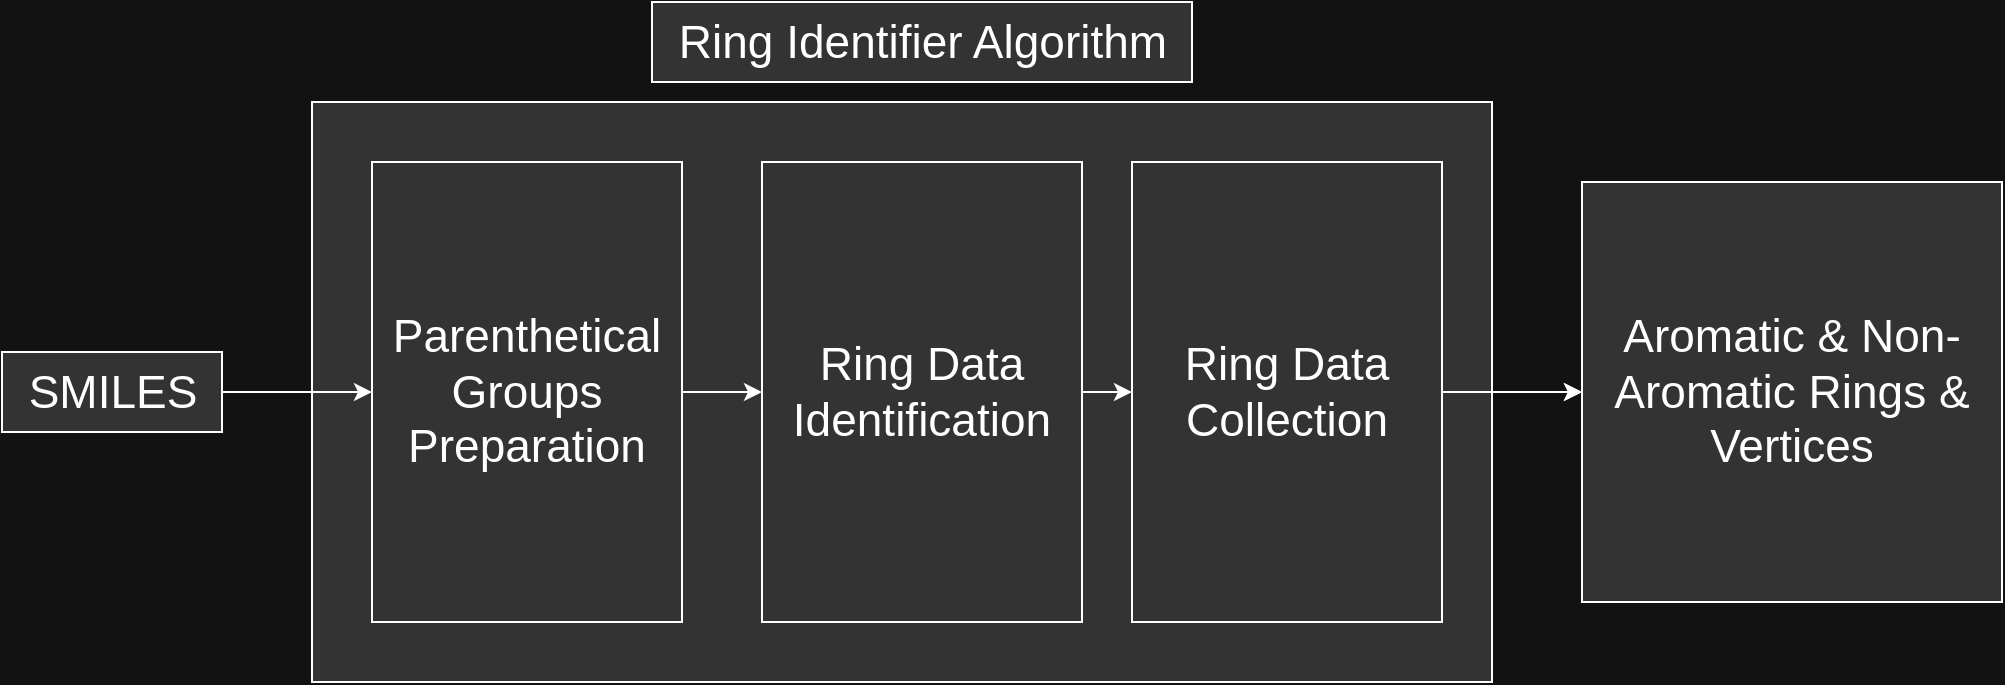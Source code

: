 <mxfile version="20.3.6" type="device"><diagram id="pz-0zv2YqAABv18I06md" name="Page-1"><mxGraphModel dx="2272" dy="832" grid="1" gridSize="10" guides="1" tooltips="1" connect="1" arrows="1" fold="1" page="1" pageScale="1" pageWidth="850" pageHeight="1100" background="#121212" math="0" shadow="0"><root><mxCell id="0"/><mxCell id="1" parent="0"/><mxCell id="2TanK8Gd9myRbIqXsUIh-1" value="" style="rounded=0;whiteSpace=wrap;html=1;fillColor=#333333;fontColor=#FFFFFF;labelBorderColor=none;labelBackgroundColor=none;strokeColor=#FFFFFF;" parent="1" vertex="1"><mxGeometry x="125" y="210" width="590" height="290" as="geometry"/></mxCell><mxCell id="2TanK8Gd9myRbIqXsUIh-2" value="Ring Identifier Algorithm" style="text;html=1;align=center;verticalAlign=middle;resizable=0;points=[];autosize=1;strokeColor=#FFFFFF;fillColor=#333333;fontSize=23;fontColor=#FFFFFF;labelBorderColor=none;labelBackgroundColor=none;" parent="1" vertex="1"><mxGeometry x="295" y="160" width="270" height="40" as="geometry"/></mxCell><mxCell id="2TanK8Gd9myRbIqXsUIh-3" value="" style="edgeStyle=orthogonalEdgeStyle;rounded=0;orthogonalLoop=1;jettySize=auto;html=1;fontSize=23;strokeColor=#FFFFFF;" parent="1" source="2TanK8Gd9myRbIqXsUIh-4" target="2TanK8Gd9myRbIqXsUIh-6" edge="1"><mxGeometry relative="1" as="geometry"/></mxCell><mxCell id="2TanK8Gd9myRbIqXsUIh-4" value="&lt;span style=&quot;font-size: 23px;&quot;&gt;Parenthetical Groups Preparation&lt;/span&gt;" style="rounded=0;whiteSpace=wrap;html=1;fillColor=#333333;fontColor=#FFFFFF;labelBorderColor=none;labelBackgroundColor=none;strokeColor=#FFFFFF;" parent="1" vertex="1"><mxGeometry x="155" y="240" width="155" height="230" as="geometry"/></mxCell><mxCell id="2TanK8Gd9myRbIqXsUIh-5" value="" style="edgeStyle=orthogonalEdgeStyle;rounded=0;orthogonalLoop=1;jettySize=auto;html=1;fontSize=23;strokeColor=#FFFFFF;" parent="1" source="2TanK8Gd9myRbIqXsUIh-6" target="2TanK8Gd9myRbIqXsUIh-8" edge="1"><mxGeometry relative="1" as="geometry"/></mxCell><mxCell id="2TanK8Gd9myRbIqXsUIh-6" value="&lt;font style=&quot;font-size: 23px;&quot;&gt;Ring Data Identification&lt;/font&gt;" style="rounded=0;whiteSpace=wrap;html=1;fillColor=#333333;fontColor=#FFFFFF;labelBorderColor=none;labelBackgroundColor=none;strokeColor=#FFFFFF;" parent="1" vertex="1"><mxGeometry x="350" y="240" width="160" height="230" as="geometry"/></mxCell><mxCell id="2TanK8Gd9myRbIqXsUIh-7" value="" style="edgeStyle=orthogonalEdgeStyle;rounded=0;orthogonalLoop=1;jettySize=auto;html=1;fontSize=23;strokeColor=#FFFFFF;entryX=0;entryY=0.5;entryDx=0;entryDy=0;" parent="1" source="2TanK8Gd9myRbIqXsUIh-8" target="1y4-wlDC58xpDnFKceHg-1" edge="1"><mxGeometry relative="1" as="geometry"><mxPoint x="735" y="355" as="targetPoint"/></mxGeometry></mxCell><mxCell id="IVy7PhnDykrdHp6Iwef8-1" value="" style="edgeStyle=orthogonalEdgeStyle;rounded=0;orthogonalLoop=1;jettySize=auto;html=1;strokeColor=#FFFFFF;" edge="1" parent="1" source="2TanK8Gd9myRbIqXsUIh-8" target="1y4-wlDC58xpDnFKceHg-1"><mxGeometry relative="1" as="geometry"/></mxCell><mxCell id="2TanK8Gd9myRbIqXsUIh-8" value="&lt;font style=&quot;font-size: 23px;&quot;&gt;Ring Data Collection&lt;/font&gt;" style="rounded=0;whiteSpace=wrap;html=1;fillColor=#333333;fontColor=#FFFFFF;labelBorderColor=none;labelBackgroundColor=none;strokeColor=#FFFFFF;" parent="1" vertex="1"><mxGeometry x="535" y="240" width="155" height="230" as="geometry"/></mxCell><mxCell id="2TanK8Gd9myRbIqXsUIh-9" value="" style="edgeStyle=orthogonalEdgeStyle;rounded=0;orthogonalLoop=1;jettySize=auto;html=1;fontSize=23;strokeColor=#FFFFFF;" parent="1" source="2TanK8Gd9myRbIqXsUIh-10" target="2TanK8Gd9myRbIqXsUIh-4" edge="1"><mxGeometry relative="1" as="geometry"/></mxCell><mxCell id="2TanK8Gd9myRbIqXsUIh-10" value="SMILES" style="text;html=1;align=center;verticalAlign=middle;resizable=0;points=[];autosize=1;strokeColor=#FFFFFF;fillColor=#333333;fontSize=23;fontColor=#FFFFFF;labelBorderColor=none;labelBackgroundColor=none;" parent="1" vertex="1"><mxGeometry x="-30" y="335" width="110" height="40" as="geometry"/></mxCell><mxCell id="1y4-wlDC58xpDnFKceHg-1" value="Aromatic &amp;amp; Non-Aromatic Rings &amp;amp; Vertices" style="rounded=0;whiteSpace=wrap;html=1;fillColor=#333333;fontColor=#FFFFFF;labelBorderColor=none;labelBackgroundColor=none;strokeColor=#FFFFFF;fontSize=23;" parent="1" vertex="1"><mxGeometry x="760" y="250" width="210" height="210" as="geometry"/></mxCell></root></mxGraphModel></diagram></mxfile>